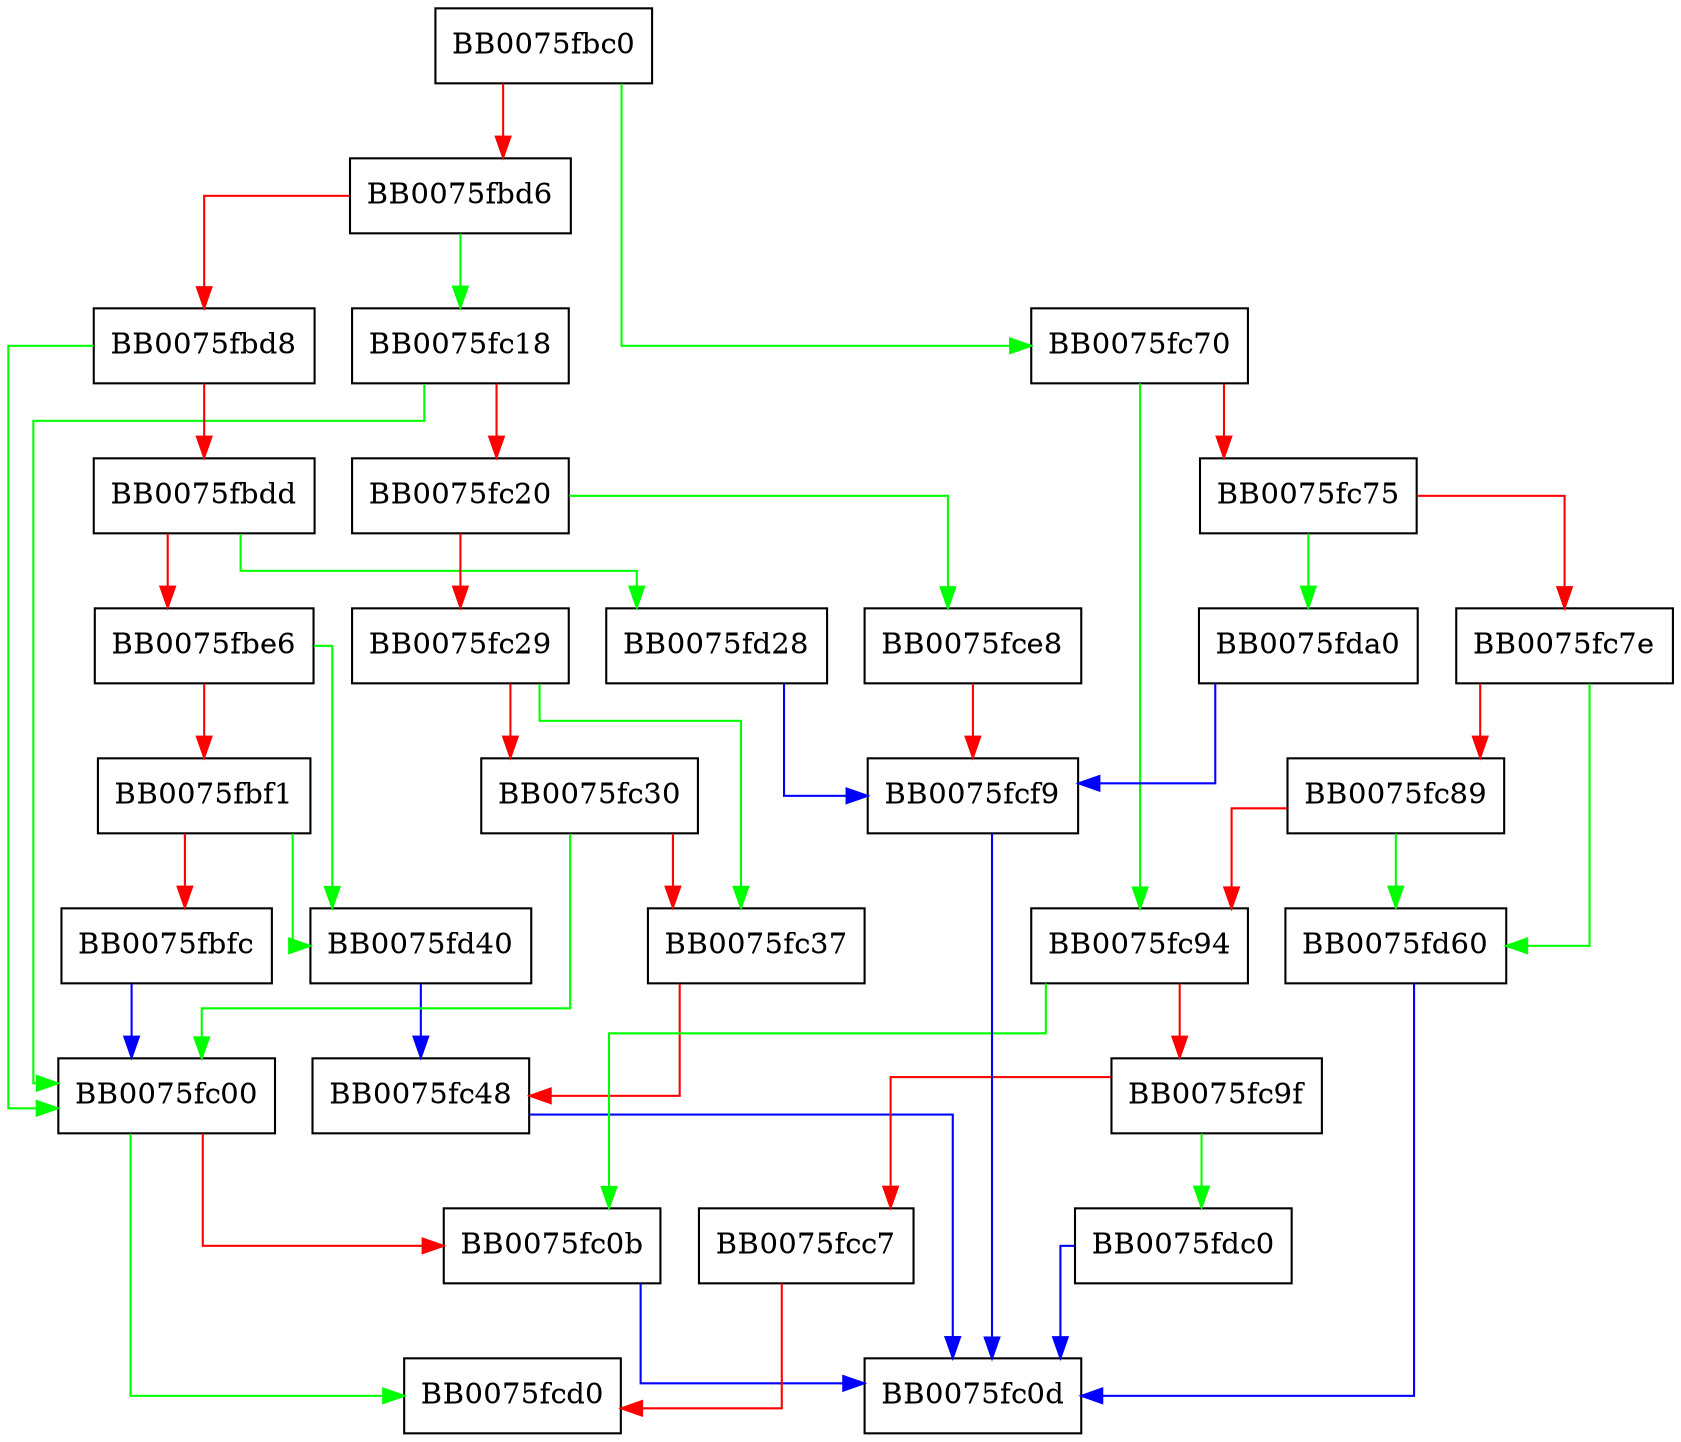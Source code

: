 digraph fix_dh_paramgen_type {
  node [shape="box"];
  graph [splines=ortho];
  BB0075fbc0 -> BB0075fc70 [color="green"];
  BB0075fbc0 -> BB0075fbd6 [color="red"];
  BB0075fbd6 -> BB0075fc18 [color="green"];
  BB0075fbd6 -> BB0075fbd8 [color="red"];
  BB0075fbd8 -> BB0075fc00 [color="green"];
  BB0075fbd8 -> BB0075fbdd [color="red"];
  BB0075fbdd -> BB0075fd28 [color="green"];
  BB0075fbdd -> BB0075fbe6 [color="red"];
  BB0075fbe6 -> BB0075fd40 [color="green"];
  BB0075fbe6 -> BB0075fbf1 [color="red"];
  BB0075fbf1 -> BB0075fd40 [color="green"];
  BB0075fbf1 -> BB0075fbfc [color="red"];
  BB0075fbfc -> BB0075fc00 [color="blue"];
  BB0075fc00 -> BB0075fcd0 [color="green"];
  BB0075fc00 -> BB0075fc0b [color="red"];
  BB0075fc0b -> BB0075fc0d [color="blue"];
  BB0075fc18 -> BB0075fc00 [color="green"];
  BB0075fc18 -> BB0075fc20 [color="red"];
  BB0075fc20 -> BB0075fce8 [color="green"];
  BB0075fc20 -> BB0075fc29 [color="red"];
  BB0075fc29 -> BB0075fc37 [color="green"];
  BB0075fc29 -> BB0075fc30 [color="red"];
  BB0075fc30 -> BB0075fc00 [color="green"];
  BB0075fc30 -> BB0075fc37 [color="red"];
  BB0075fc37 -> BB0075fc48 [color="red"];
  BB0075fc48 -> BB0075fc0d [color="blue"];
  BB0075fc70 -> BB0075fc94 [color="green"];
  BB0075fc70 -> BB0075fc75 [color="red"];
  BB0075fc75 -> BB0075fda0 [color="green"];
  BB0075fc75 -> BB0075fc7e [color="red"];
  BB0075fc7e -> BB0075fd60 [color="green"];
  BB0075fc7e -> BB0075fc89 [color="red"];
  BB0075fc89 -> BB0075fd60 [color="green"];
  BB0075fc89 -> BB0075fc94 [color="red"];
  BB0075fc94 -> BB0075fc0b [color="green"];
  BB0075fc94 -> BB0075fc9f [color="red"];
  BB0075fc9f -> BB0075fdc0 [color="green"];
  BB0075fc9f -> BB0075fcc7 [color="red"];
  BB0075fcc7 -> BB0075fcd0 [color="red"];
  BB0075fce8 -> BB0075fcf9 [color="red"];
  BB0075fcf9 -> BB0075fc0d [color="blue"];
  BB0075fd28 -> BB0075fcf9 [color="blue"];
  BB0075fd40 -> BB0075fc48 [color="blue"];
  BB0075fd60 -> BB0075fc0d [color="blue"];
  BB0075fda0 -> BB0075fcf9 [color="blue"];
  BB0075fdc0 -> BB0075fc0d [color="blue"];
}